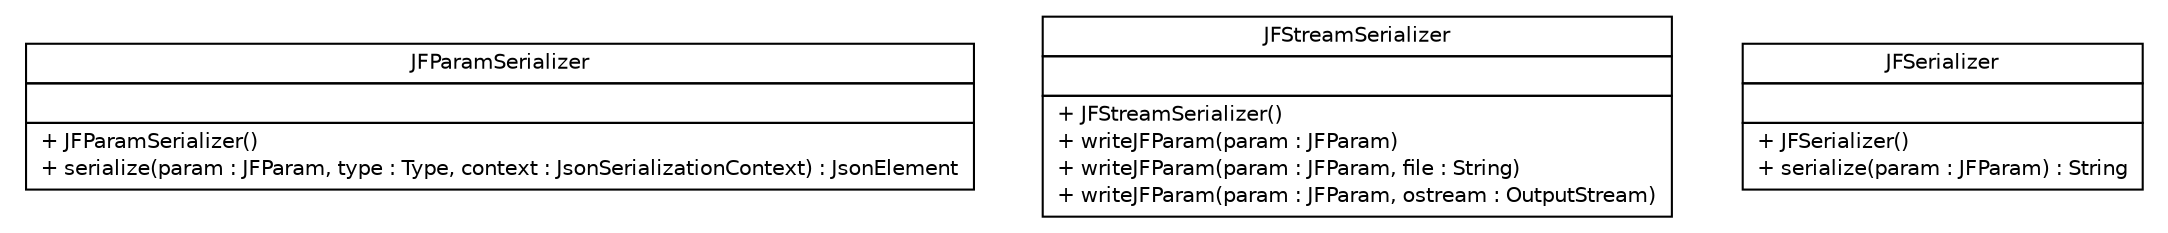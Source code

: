 #!/usr/local/bin/dot
#
# Class diagram 
# Generated by UMLGraph version R5_6 (http://www.umlgraph.org/)
#

digraph G {
	edge [fontname="Helvetica",fontsize=10,labelfontname="Helvetica",labelfontsize=10];
	node [fontname="Helvetica",fontsize=10,shape=plaintext];
	nodesep=0.25;
	ranksep=0.5;
	// org.fringe.jf.json.internal.serializer.JFParamSerializer
	c47 [label=<<table title="org.fringe.jf.json.internal.serializer.JFParamSerializer" border="0" cellborder="1" cellspacing="0" cellpadding="2" port="p" href="./JFParamSerializer.html">
		<tr><td><table border="0" cellspacing="0" cellpadding="1">
<tr><td align="center" balign="center"> JFParamSerializer </td></tr>
		</table></td></tr>
		<tr><td><table border="0" cellspacing="0" cellpadding="1">
<tr><td align="left" balign="left">  </td></tr>
		</table></td></tr>
		<tr><td><table border="0" cellspacing="0" cellpadding="1">
<tr><td align="left" balign="left"> + JFParamSerializer() </td></tr>
<tr><td align="left" balign="left"> + serialize(param : JFParam, type : Type, context : JsonSerializationContext) : JsonElement </td></tr>
		</table></td></tr>
		</table>>, URL="./JFParamSerializer.html", fontname="Helvetica", fontcolor="black", fontsize=10.0];
	// org.fringe.jf.json.internal.serializer.JFStreamSerializer
	c48 [label=<<table title="org.fringe.jf.json.internal.serializer.JFStreamSerializer" border="0" cellborder="1" cellspacing="0" cellpadding="2" port="p" href="./JFStreamSerializer.html">
		<tr><td><table border="0" cellspacing="0" cellpadding="1">
<tr><td align="center" balign="center"> JFStreamSerializer </td></tr>
		</table></td></tr>
		<tr><td><table border="0" cellspacing="0" cellpadding="1">
<tr><td align="left" balign="left">  </td></tr>
		</table></td></tr>
		<tr><td><table border="0" cellspacing="0" cellpadding="1">
<tr><td align="left" balign="left"> + JFStreamSerializer() </td></tr>
<tr><td align="left" balign="left"> + writeJFParam(param : JFParam) </td></tr>
<tr><td align="left" balign="left"> + writeJFParam(param : JFParam, file : String) </td></tr>
<tr><td align="left" balign="left"> + writeJFParam(param : JFParam, ostream : OutputStream) </td></tr>
		</table></td></tr>
		</table>>, URL="./JFStreamSerializer.html", fontname="Helvetica", fontcolor="black", fontsize=10.0];
	// org.fringe.jf.json.internal.serializer.JFSerializer
	c49 [label=<<table title="org.fringe.jf.json.internal.serializer.JFSerializer" border="0" cellborder="1" cellspacing="0" cellpadding="2" port="p" href="./JFSerializer.html">
		<tr><td><table border="0" cellspacing="0" cellpadding="1">
<tr><td align="center" balign="center"> JFSerializer </td></tr>
		</table></td></tr>
		<tr><td><table border="0" cellspacing="0" cellpadding="1">
<tr><td align="left" balign="left">  </td></tr>
		</table></td></tr>
		<tr><td><table border="0" cellspacing="0" cellpadding="1">
<tr><td align="left" balign="left"> + JFSerializer() </td></tr>
<tr><td align="left" balign="left"> + serialize(param : JFParam) : String </td></tr>
		</table></td></tr>
		</table>>, URL="./JFSerializer.html", fontname="Helvetica", fontcolor="black", fontsize=10.0];
}

